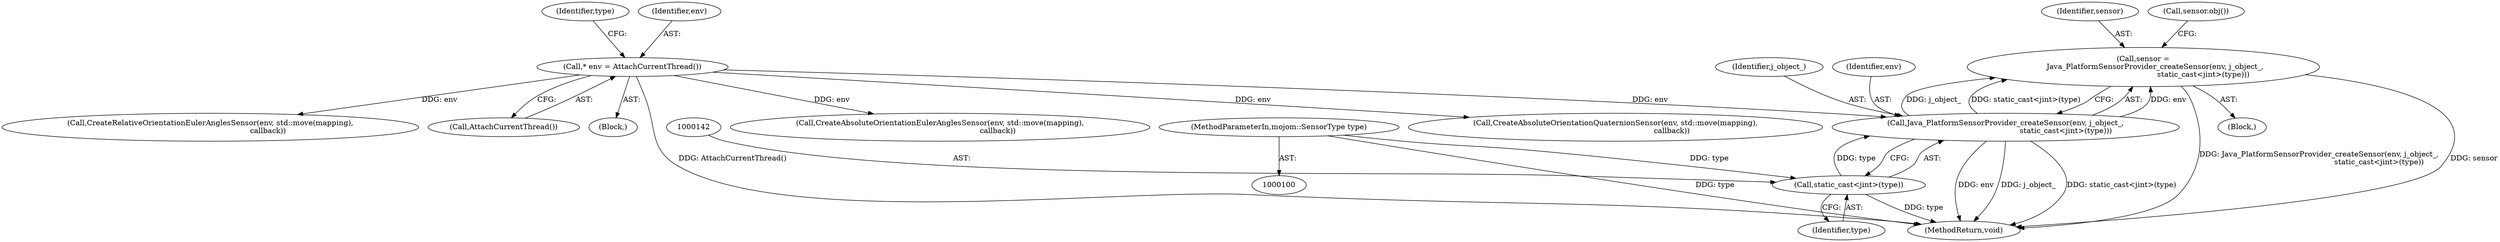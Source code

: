 digraph "0_Chrome_c0c8978849ac57e4ecd613ddc8ff7852a2054734_18@API" {
"1000136" [label="(Call,sensor =\n          Java_PlatformSensorProvider_createSensor(env, j_object_,\n                                                   static_cast<jint>(type)))"];
"1000138" [label="(Call,Java_PlatformSensorProvider_createSensor(env, j_object_,\n                                                   static_cast<jint>(type)))"];
"1000106" [label="(Call,* env = AttachCurrentThread())"];
"1000141" [label="(Call,static_cast<jint>(type))"];
"1000101" [label="(MethodParameterIn,mojom::SensorType type)"];
"1000139" [label="(Identifier,env)"];
"1000143" [label="(Identifier,type)"];
"1000137" [label="(Identifier,sensor)"];
"1000104" [label="(Block,)"];
"1000141" [label="(Call,static_cast<jint>(type))"];
"1000140" [label="(Identifier,j_object_)"];
"1000110" [label="(Identifier,type)"];
"1000113" [label="(Call,CreateAbsoluteOrientationEulerAnglesSensor(env, std::move(mapping),\n                                                 callback))"];
"1000120" [label="(Call,CreateAbsoluteOrientationQuaternionSensor(env, std::move(mapping),\n                                                callback))"];
"1000101" [label="(MethodParameterIn,mojom::SensorType type)"];
"1000136" [label="(Call,sensor =\n          Java_PlatformSensorProvider_createSensor(env, j_object_,\n                                                   static_cast<jint>(type)))"];
"1000138" [label="(Call,Java_PlatformSensorProvider_createSensor(env, j_object_,\n                                                   static_cast<jint>(type)))"];
"1000108" [label="(Call,AttachCurrentThread())"];
"1000169" [label="(MethodReturn,void)"];
"1000146" [label="(Call,sensor.obj())"];
"1000107" [label="(Identifier,env)"];
"1000127" [label="(Call,CreateRelativeOrientationEulerAnglesSensor(env, std::move(mapping),\n                                                 callback))"];
"1000106" [label="(Call,* env = AttachCurrentThread())"];
"1000134" [label="(Block,)"];
"1000136" -> "1000134"  [label="AST: "];
"1000136" -> "1000138"  [label="CFG: "];
"1000137" -> "1000136"  [label="AST: "];
"1000138" -> "1000136"  [label="AST: "];
"1000146" -> "1000136"  [label="CFG: "];
"1000136" -> "1000169"  [label="DDG: Java_PlatformSensorProvider_createSensor(env, j_object_,\n                                                   static_cast<jint>(type))"];
"1000136" -> "1000169"  [label="DDG: sensor"];
"1000138" -> "1000136"  [label="DDG: env"];
"1000138" -> "1000136"  [label="DDG: j_object_"];
"1000138" -> "1000136"  [label="DDG: static_cast<jint>(type)"];
"1000138" -> "1000141"  [label="CFG: "];
"1000139" -> "1000138"  [label="AST: "];
"1000140" -> "1000138"  [label="AST: "];
"1000141" -> "1000138"  [label="AST: "];
"1000138" -> "1000169"  [label="DDG: static_cast<jint>(type)"];
"1000138" -> "1000169"  [label="DDG: env"];
"1000138" -> "1000169"  [label="DDG: j_object_"];
"1000106" -> "1000138"  [label="DDG: env"];
"1000141" -> "1000138"  [label="DDG: type"];
"1000106" -> "1000104"  [label="AST: "];
"1000106" -> "1000108"  [label="CFG: "];
"1000107" -> "1000106"  [label="AST: "];
"1000108" -> "1000106"  [label="AST: "];
"1000110" -> "1000106"  [label="CFG: "];
"1000106" -> "1000169"  [label="DDG: AttachCurrentThread()"];
"1000106" -> "1000113"  [label="DDG: env"];
"1000106" -> "1000120"  [label="DDG: env"];
"1000106" -> "1000127"  [label="DDG: env"];
"1000141" -> "1000143"  [label="CFG: "];
"1000142" -> "1000141"  [label="AST: "];
"1000143" -> "1000141"  [label="AST: "];
"1000141" -> "1000169"  [label="DDG: type"];
"1000101" -> "1000141"  [label="DDG: type"];
"1000101" -> "1000100"  [label="AST: "];
"1000101" -> "1000169"  [label="DDG: type"];
}
